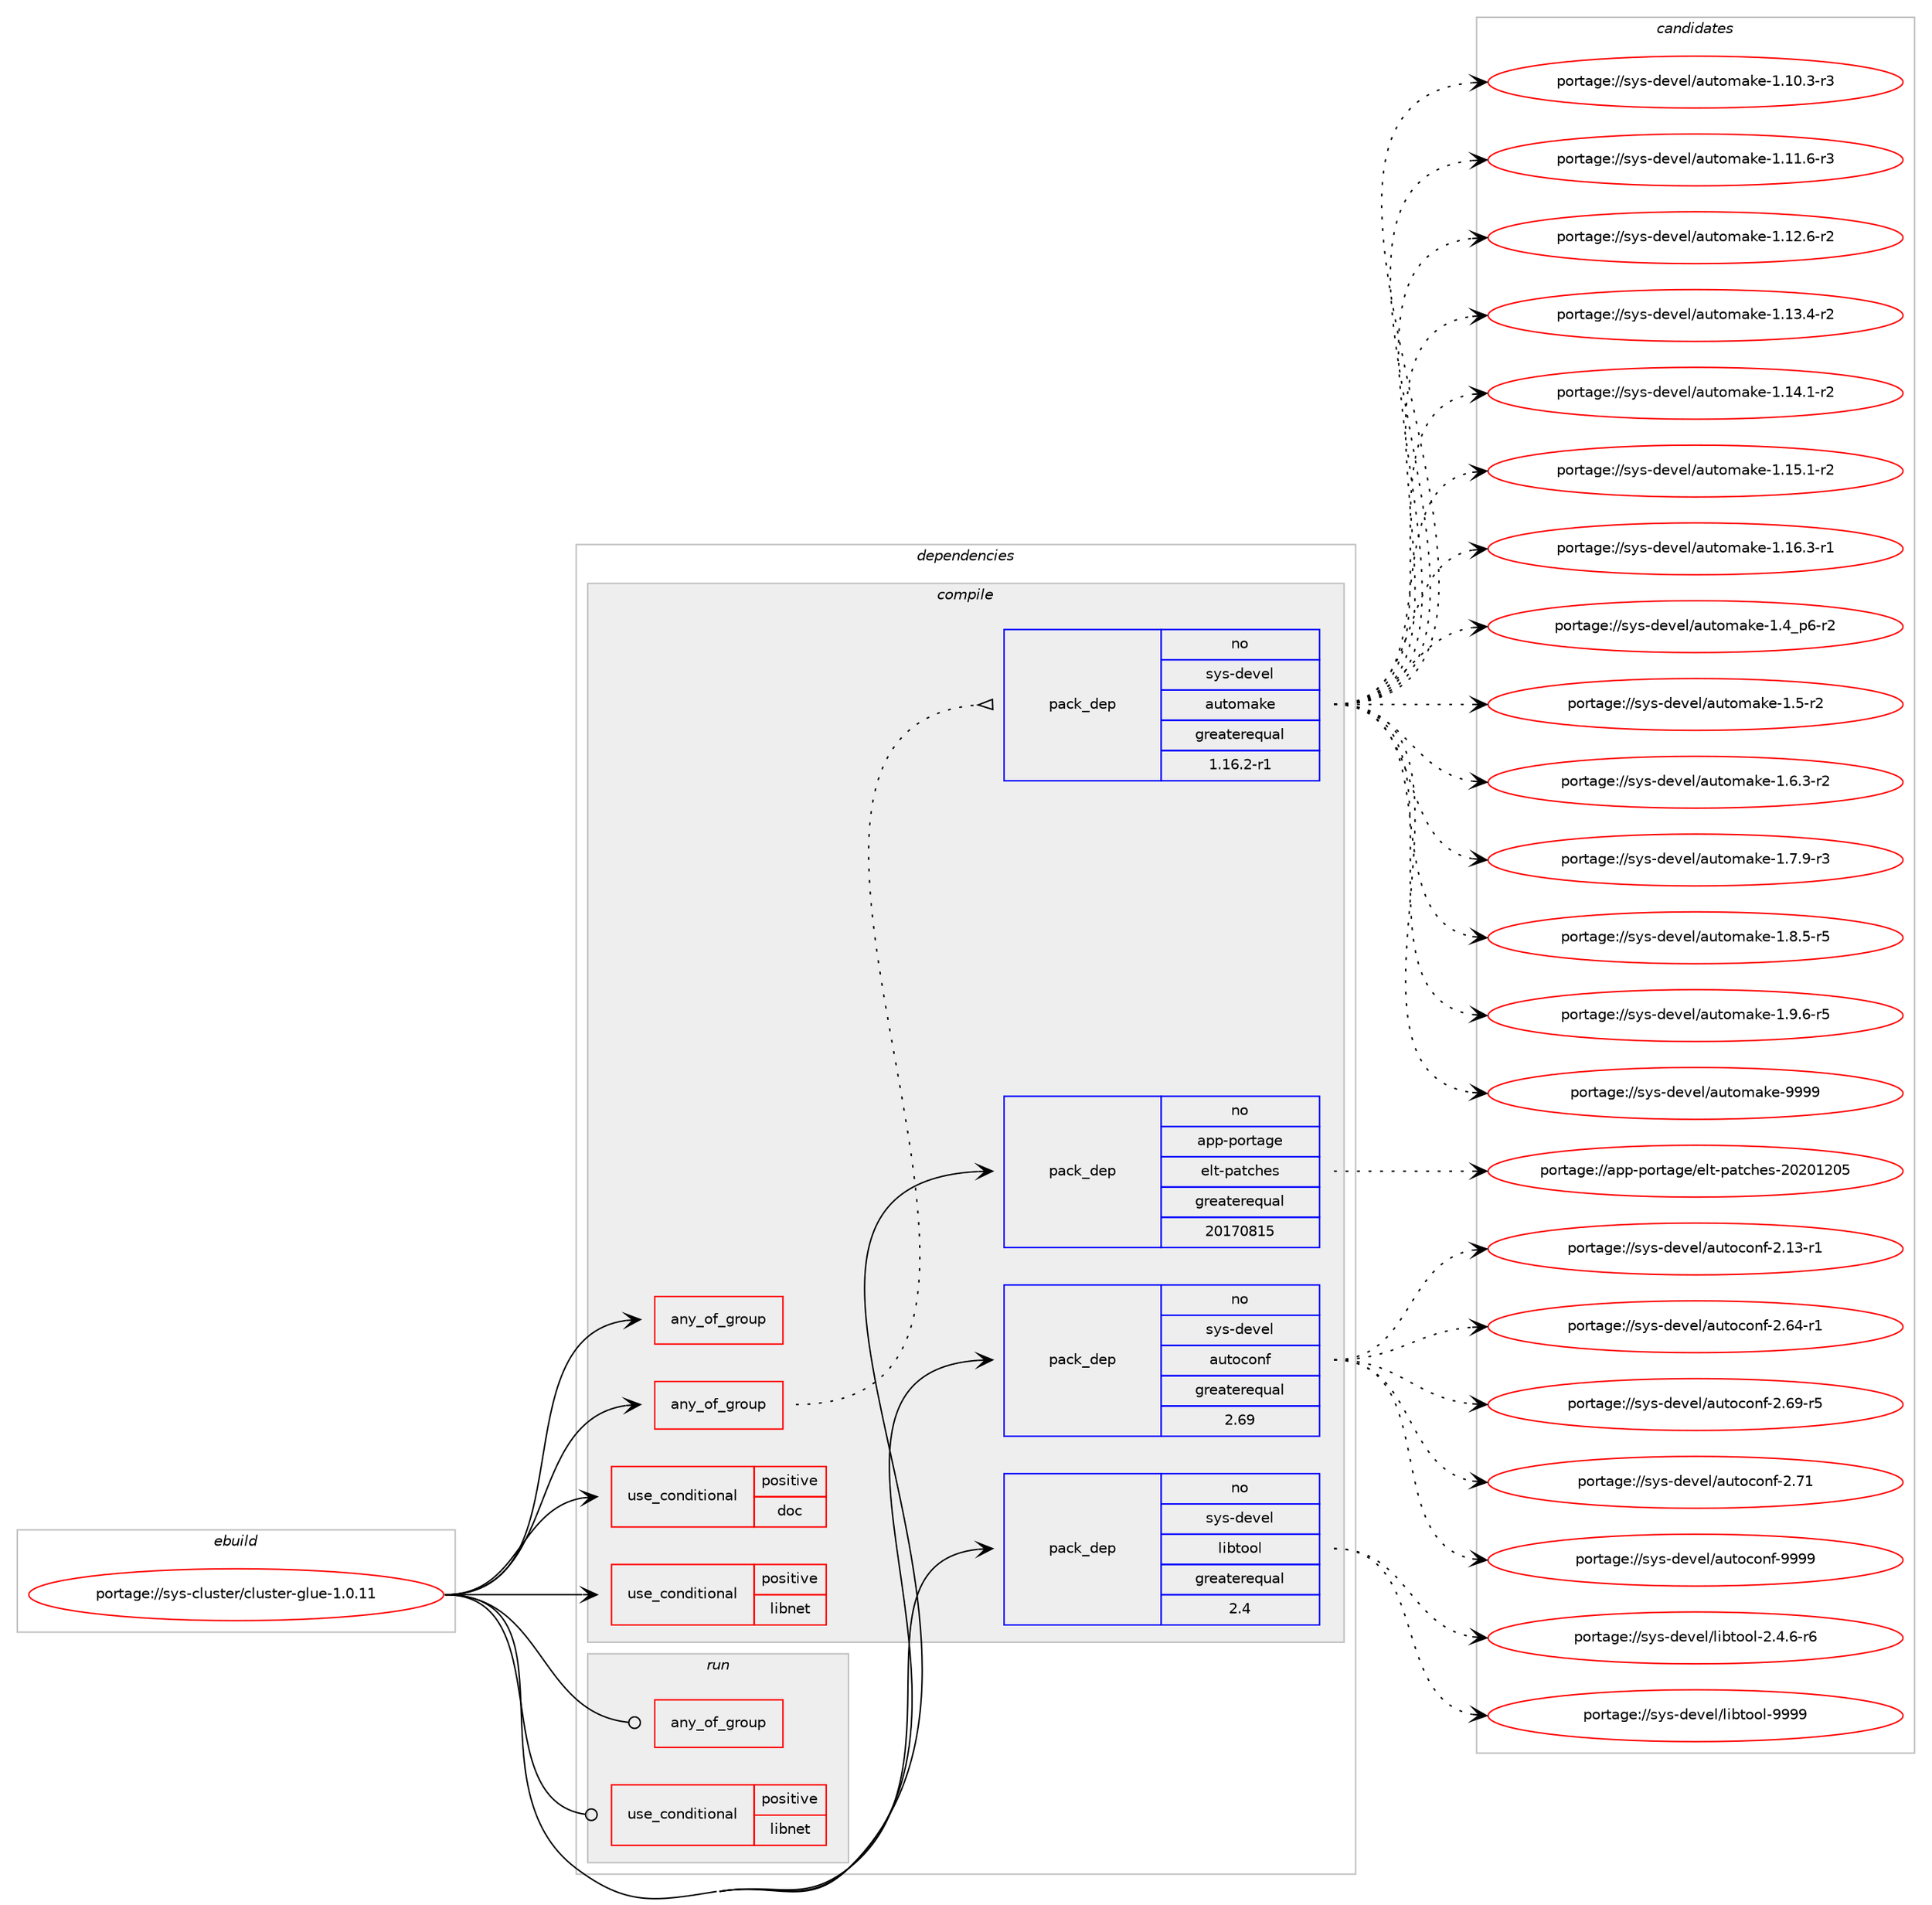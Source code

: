 digraph prolog {

# *************
# Graph options
# *************

newrank=true;
concentrate=true;
compound=true;
graph [rankdir=LR,fontname=Helvetica,fontsize=10,ranksep=1.5];#, ranksep=2.5, nodesep=0.2];
edge  [arrowhead=vee];
node  [fontname=Helvetica,fontsize=10];

# **********
# The ebuild
# **********

subgraph cluster_leftcol {
color=gray;
label=<<i>ebuild</i>>;
id [label="portage://sys-cluster/cluster-glue-1.0.11", color=red, width=4, href="../sys-cluster/cluster-glue-1.0.11.svg"];
}

# ****************
# The dependencies
# ****************

subgraph cluster_midcol {
color=gray;
label=<<i>dependencies</i>>;
subgraph cluster_compile {
fillcolor="#eeeeee";
style=filled;
label=<<i>compile</i>>;
subgraph any9 {
dependency409 [label=<<TABLE BORDER="0" CELLBORDER="1" CELLSPACING="0" CELLPADDING="4"><TR><TD CELLPADDING="10">any_of_group</TD></TR></TABLE>>, shape=none, color=red];# *** BEGIN UNKNOWN DEPENDENCY TYPE (TODO) ***
# dependency409 -> package_dependency(portage://sys-cluster/cluster-glue-1.0.11,install,no,net-misc,netkit-telnetd,none,[,,],[],[])
# *** END UNKNOWN DEPENDENCY TYPE (TODO) ***

# *** BEGIN UNKNOWN DEPENDENCY TYPE (TODO) ***
# dependency409 -> package_dependency(portage://sys-cluster/cluster-glue-1.0.11,install,no,net-misc,telnet-bsd,none,[,,],[],[])
# *** END UNKNOWN DEPENDENCY TYPE (TODO) ***

}
id:e -> dependency409:w [weight=20,style="solid",arrowhead="vee"];
subgraph any10 {
dependency410 [label=<<TABLE BORDER="0" CELLBORDER="1" CELLSPACING="0" CELLPADDING="4"><TR><TD CELLPADDING="10">any_of_group</TD></TR></TABLE>>, shape=none, color=red];subgraph pack216 {
dependency411 [label=<<TABLE BORDER="0" CELLBORDER="1" CELLSPACING="0" CELLPADDING="4" WIDTH="220"><TR><TD ROWSPAN="6" CELLPADDING="30">pack_dep</TD></TR><TR><TD WIDTH="110">no</TD></TR><TR><TD>sys-devel</TD></TR><TR><TD>automake</TD></TR><TR><TD>greaterequal</TD></TR><TR><TD>1.16.2-r1</TD></TR></TABLE>>, shape=none, color=blue];
}
dependency410:e -> dependency411:w [weight=20,style="dotted",arrowhead="oinv"];
}
id:e -> dependency410:w [weight=20,style="solid",arrowhead="vee"];
subgraph cond186 {
dependency412 [label=<<TABLE BORDER="0" CELLBORDER="1" CELLSPACING="0" CELLPADDING="4"><TR><TD ROWSPAN="3" CELLPADDING="10">use_conditional</TD></TR><TR><TD>positive</TD></TR><TR><TD>doc</TD></TR></TABLE>>, shape=none, color=red];
# *** BEGIN UNKNOWN DEPENDENCY TYPE (TODO) ***
# dependency412 -> package_dependency(portage://sys-cluster/cluster-glue-1.0.11,install,no,dev-libs,libxslt,none,[,,],[],[])
# *** END UNKNOWN DEPENDENCY TYPE (TODO) ***

# *** BEGIN UNKNOWN DEPENDENCY TYPE (TODO) ***
# dependency412 -> package_dependency(portage://sys-cluster/cluster-glue-1.0.11,install,no,app-text,docbook-xsl-stylesheets,none,[,,],[],[])
# *** END UNKNOWN DEPENDENCY TYPE (TODO) ***

}
id:e -> dependency412:w [weight=20,style="solid",arrowhead="vee"];
subgraph cond187 {
dependency413 [label=<<TABLE BORDER="0" CELLBORDER="1" CELLSPACING="0" CELLPADDING="4"><TR><TD ROWSPAN="3" CELLPADDING="10">use_conditional</TD></TR><TR><TD>positive</TD></TR><TR><TD>libnet</TD></TR></TABLE>>, shape=none, color=red];
# *** BEGIN UNKNOWN DEPENDENCY TYPE (TODO) ***
# dependency413 -> package_dependency(portage://sys-cluster/cluster-glue-1.0.11,install,no,net-libs,libnet,none,[,,],[slot(1.1)],[])
# *** END UNKNOWN DEPENDENCY TYPE (TODO) ***

}
id:e -> dependency413:w [weight=20,style="solid",arrowhead="vee"];
# *** BEGIN UNKNOWN DEPENDENCY TYPE (TODO) ***
# id -> package_dependency(portage://sys-cluster/cluster-glue-1.0.11,install,no,app-arch,bzip2,none,[,,],[],[])
# *** END UNKNOWN DEPENDENCY TYPE (TODO) ***

subgraph pack217 {
dependency414 [label=<<TABLE BORDER="0" CELLBORDER="1" CELLSPACING="0" CELLPADDING="4" WIDTH="220"><TR><TD ROWSPAN="6" CELLPADDING="30">pack_dep</TD></TR><TR><TD WIDTH="110">no</TD></TR><TR><TD>app-portage</TD></TR><TR><TD>elt-patches</TD></TR><TR><TD>greaterequal</TD></TR><TR><TD>20170815</TD></TR></TABLE>>, shape=none, color=blue];
}
id:e -> dependency414:w [weight=20,style="solid",arrowhead="vee"];
# *** BEGIN UNKNOWN DEPENDENCY TYPE (TODO) ***
# id -> package_dependency(portage://sys-cluster/cluster-glue-1.0.11,install,no,app-text,docbook-xml-dtd,none,[,,],[slot(4.4)],[])
# *** END UNKNOWN DEPENDENCY TYPE (TODO) ***

# *** BEGIN UNKNOWN DEPENDENCY TYPE (TODO) ***
# id -> package_dependency(portage://sys-cluster/cluster-glue-1.0.11,install,no,dev-libs,glib,none,[,,],[slot(2)],[])
# *** END UNKNOWN DEPENDENCY TYPE (TODO) ***

# *** BEGIN UNKNOWN DEPENDENCY TYPE (TODO) ***
# id -> package_dependency(portage://sys-cluster/cluster-glue-1.0.11,install,no,dev-libs,libaio,none,[,,],[],[])
# *** END UNKNOWN DEPENDENCY TYPE (TODO) ***

# *** BEGIN UNKNOWN DEPENDENCY TYPE (TODO) ***
# id -> package_dependency(portage://sys-cluster/cluster-glue-1.0.11,install,no,dev-libs,libxml2,none,[,,],[],[])
# *** END UNKNOWN DEPENDENCY TYPE (TODO) ***

# *** BEGIN UNKNOWN DEPENDENCY TYPE (TODO) ***
# id -> package_dependency(portage://sys-cluster/cluster-glue-1.0.11,install,no,net-misc,curl,none,[,,],[],[])
# *** END UNKNOWN DEPENDENCY TYPE (TODO) ***

# *** BEGIN UNKNOWN DEPENDENCY TYPE (TODO) ***
# id -> package_dependency(portage://sys-cluster/cluster-glue-1.0.11,install,no,net-misc,iputils,none,[,,],[],[])
# *** END UNKNOWN DEPENDENCY TYPE (TODO) ***

subgraph pack218 {
dependency415 [label=<<TABLE BORDER="0" CELLBORDER="1" CELLSPACING="0" CELLPADDING="4" WIDTH="220"><TR><TD ROWSPAN="6" CELLPADDING="30">pack_dep</TD></TR><TR><TD WIDTH="110">no</TD></TR><TR><TD>sys-devel</TD></TR><TR><TD>autoconf</TD></TR><TR><TD>greaterequal</TD></TR><TR><TD>2.69</TD></TR></TABLE>>, shape=none, color=blue];
}
id:e -> dependency415:w [weight=20,style="solid",arrowhead="vee"];
# *** BEGIN UNKNOWN DEPENDENCY TYPE (TODO) ***
# id -> package_dependency(portage://sys-cluster/cluster-glue-1.0.11,install,no,sys-devel,gnuconfig,none,[,,],[],[])
# *** END UNKNOWN DEPENDENCY TYPE (TODO) ***

subgraph pack219 {
dependency416 [label=<<TABLE BORDER="0" CELLBORDER="1" CELLSPACING="0" CELLPADDING="4" WIDTH="220"><TR><TD ROWSPAN="6" CELLPADDING="30">pack_dep</TD></TR><TR><TD WIDTH="110">no</TD></TR><TR><TD>sys-devel</TD></TR><TR><TD>libtool</TD></TR><TR><TD>greaterequal</TD></TR><TR><TD>2.4</TD></TR></TABLE>>, shape=none, color=blue];
}
id:e -> dependency416:w [weight=20,style="solid",arrowhead="vee"];
}
subgraph cluster_compileandrun {
fillcolor="#eeeeee";
style=filled;
label=<<i>compile and run</i>>;
}
subgraph cluster_run {
fillcolor="#eeeeee";
style=filled;
label=<<i>run</i>>;
subgraph any11 {
dependency417 [label=<<TABLE BORDER="0" CELLBORDER="1" CELLSPACING="0" CELLPADDING="4"><TR><TD CELLPADDING="10">any_of_group</TD></TR></TABLE>>, shape=none, color=red];# *** BEGIN UNKNOWN DEPENDENCY TYPE (TODO) ***
# dependency417 -> package_dependency(portage://sys-cluster/cluster-glue-1.0.11,run,no,net-misc,netkit-telnetd,none,[,,],[],[])
# *** END UNKNOWN DEPENDENCY TYPE (TODO) ***

# *** BEGIN UNKNOWN DEPENDENCY TYPE (TODO) ***
# dependency417 -> package_dependency(portage://sys-cluster/cluster-glue-1.0.11,run,no,net-misc,telnet-bsd,none,[,,],[],[])
# *** END UNKNOWN DEPENDENCY TYPE (TODO) ***

}
id:e -> dependency417:w [weight=20,style="solid",arrowhead="odot"];
subgraph cond188 {
dependency418 [label=<<TABLE BORDER="0" CELLBORDER="1" CELLSPACING="0" CELLPADDING="4"><TR><TD ROWSPAN="3" CELLPADDING="10">use_conditional</TD></TR><TR><TD>positive</TD></TR><TR><TD>libnet</TD></TR></TABLE>>, shape=none, color=red];
# *** BEGIN UNKNOWN DEPENDENCY TYPE (TODO) ***
# dependency418 -> package_dependency(portage://sys-cluster/cluster-glue-1.0.11,run,no,net-libs,libnet,none,[,,],[slot(1.1)],[])
# *** END UNKNOWN DEPENDENCY TYPE (TODO) ***

}
id:e -> dependency418:w [weight=20,style="solid",arrowhead="odot"];
# *** BEGIN UNKNOWN DEPENDENCY TYPE (TODO) ***
# id -> package_dependency(portage://sys-cluster/cluster-glue-1.0.11,run,no,app-arch,bzip2,none,[,,],[],[])
# *** END UNKNOWN DEPENDENCY TYPE (TODO) ***

# *** BEGIN UNKNOWN DEPENDENCY TYPE (TODO) ***
# id -> package_dependency(portage://sys-cluster/cluster-glue-1.0.11,run,no,app-text,docbook-xml-dtd,none,[,,],[slot(4.4)],[])
# *** END UNKNOWN DEPENDENCY TYPE (TODO) ***

# *** BEGIN UNKNOWN DEPENDENCY TYPE (TODO) ***
# id -> package_dependency(portage://sys-cluster/cluster-glue-1.0.11,run,no,dev-libs,glib,none,[,,],[slot(2)],[])
# *** END UNKNOWN DEPENDENCY TYPE (TODO) ***

# *** BEGIN UNKNOWN DEPENDENCY TYPE (TODO) ***
# id -> package_dependency(portage://sys-cluster/cluster-glue-1.0.11,run,no,dev-libs,libaio,none,[,,],[],[])
# *** END UNKNOWN DEPENDENCY TYPE (TODO) ***

# *** BEGIN UNKNOWN DEPENDENCY TYPE (TODO) ***
# id -> package_dependency(portage://sys-cluster/cluster-glue-1.0.11,run,no,dev-libs,libxml2,none,[,,],[],[])
# *** END UNKNOWN DEPENDENCY TYPE (TODO) ***

# *** BEGIN UNKNOWN DEPENDENCY TYPE (TODO) ***
# id -> package_dependency(portage://sys-cluster/cluster-glue-1.0.11,run,no,net-misc,curl,none,[,,],[],[])
# *** END UNKNOWN DEPENDENCY TYPE (TODO) ***

# *** BEGIN UNKNOWN DEPENDENCY TYPE (TODO) ***
# id -> package_dependency(portage://sys-cluster/cluster-glue-1.0.11,run,no,net-misc,iputils,none,[,,],[],[])
# *** END UNKNOWN DEPENDENCY TYPE (TODO) ***

}
}

# **************
# The candidates
# **************

subgraph cluster_choices {
rank=same;
color=gray;
label=<<i>candidates</i>>;

subgraph choice216 {
color=black;
nodesep=1;
choice11512111545100101118101108479711711611110997107101454946494846514511451 [label="portage://sys-devel/automake-1.10.3-r3", color=red, width=4,href="../sys-devel/automake-1.10.3-r3.svg"];
choice11512111545100101118101108479711711611110997107101454946494946544511451 [label="portage://sys-devel/automake-1.11.6-r3", color=red, width=4,href="../sys-devel/automake-1.11.6-r3.svg"];
choice11512111545100101118101108479711711611110997107101454946495046544511450 [label="portage://sys-devel/automake-1.12.6-r2", color=red, width=4,href="../sys-devel/automake-1.12.6-r2.svg"];
choice11512111545100101118101108479711711611110997107101454946495146524511450 [label="portage://sys-devel/automake-1.13.4-r2", color=red, width=4,href="../sys-devel/automake-1.13.4-r2.svg"];
choice11512111545100101118101108479711711611110997107101454946495246494511450 [label="portage://sys-devel/automake-1.14.1-r2", color=red, width=4,href="../sys-devel/automake-1.14.1-r2.svg"];
choice11512111545100101118101108479711711611110997107101454946495346494511450 [label="portage://sys-devel/automake-1.15.1-r2", color=red, width=4,href="../sys-devel/automake-1.15.1-r2.svg"];
choice11512111545100101118101108479711711611110997107101454946495446514511449 [label="portage://sys-devel/automake-1.16.3-r1", color=red, width=4,href="../sys-devel/automake-1.16.3-r1.svg"];
choice115121115451001011181011084797117116111109971071014549465295112544511450 [label="portage://sys-devel/automake-1.4_p6-r2", color=red, width=4,href="../sys-devel/automake-1.4_p6-r2.svg"];
choice11512111545100101118101108479711711611110997107101454946534511450 [label="portage://sys-devel/automake-1.5-r2", color=red, width=4,href="../sys-devel/automake-1.5-r2.svg"];
choice115121115451001011181011084797117116111109971071014549465446514511450 [label="portage://sys-devel/automake-1.6.3-r2", color=red, width=4,href="../sys-devel/automake-1.6.3-r2.svg"];
choice115121115451001011181011084797117116111109971071014549465546574511451 [label="portage://sys-devel/automake-1.7.9-r3", color=red, width=4,href="../sys-devel/automake-1.7.9-r3.svg"];
choice115121115451001011181011084797117116111109971071014549465646534511453 [label="portage://sys-devel/automake-1.8.5-r5", color=red, width=4,href="../sys-devel/automake-1.8.5-r5.svg"];
choice115121115451001011181011084797117116111109971071014549465746544511453 [label="portage://sys-devel/automake-1.9.6-r5", color=red, width=4,href="../sys-devel/automake-1.9.6-r5.svg"];
choice115121115451001011181011084797117116111109971071014557575757 [label="portage://sys-devel/automake-9999", color=red, width=4,href="../sys-devel/automake-9999.svg"];
dependency411:e -> choice11512111545100101118101108479711711611110997107101454946494846514511451:w [style=dotted,weight="100"];
dependency411:e -> choice11512111545100101118101108479711711611110997107101454946494946544511451:w [style=dotted,weight="100"];
dependency411:e -> choice11512111545100101118101108479711711611110997107101454946495046544511450:w [style=dotted,weight="100"];
dependency411:e -> choice11512111545100101118101108479711711611110997107101454946495146524511450:w [style=dotted,weight="100"];
dependency411:e -> choice11512111545100101118101108479711711611110997107101454946495246494511450:w [style=dotted,weight="100"];
dependency411:e -> choice11512111545100101118101108479711711611110997107101454946495346494511450:w [style=dotted,weight="100"];
dependency411:e -> choice11512111545100101118101108479711711611110997107101454946495446514511449:w [style=dotted,weight="100"];
dependency411:e -> choice115121115451001011181011084797117116111109971071014549465295112544511450:w [style=dotted,weight="100"];
dependency411:e -> choice11512111545100101118101108479711711611110997107101454946534511450:w [style=dotted,weight="100"];
dependency411:e -> choice115121115451001011181011084797117116111109971071014549465446514511450:w [style=dotted,weight="100"];
dependency411:e -> choice115121115451001011181011084797117116111109971071014549465546574511451:w [style=dotted,weight="100"];
dependency411:e -> choice115121115451001011181011084797117116111109971071014549465646534511453:w [style=dotted,weight="100"];
dependency411:e -> choice115121115451001011181011084797117116111109971071014549465746544511453:w [style=dotted,weight="100"];
dependency411:e -> choice115121115451001011181011084797117116111109971071014557575757:w [style=dotted,weight="100"];
}
subgraph choice217 {
color=black;
nodesep=1;
choice97112112451121111141169710310147101108116451129711699104101115455048504849504853 [label="portage://app-portage/elt-patches-20201205", color=red, width=4,href="../app-portage/elt-patches-20201205.svg"];
dependency414:e -> choice97112112451121111141169710310147101108116451129711699104101115455048504849504853:w [style=dotted,weight="100"];
}
subgraph choice218 {
color=black;
nodesep=1;
choice1151211154510010111810110847971171161119911111010245504649514511449 [label="portage://sys-devel/autoconf-2.13-r1", color=red, width=4,href="../sys-devel/autoconf-2.13-r1.svg"];
choice1151211154510010111810110847971171161119911111010245504654524511449 [label="portage://sys-devel/autoconf-2.64-r1", color=red, width=4,href="../sys-devel/autoconf-2.64-r1.svg"];
choice1151211154510010111810110847971171161119911111010245504654574511453 [label="portage://sys-devel/autoconf-2.69-r5", color=red, width=4,href="../sys-devel/autoconf-2.69-r5.svg"];
choice115121115451001011181011084797117116111991111101024550465549 [label="portage://sys-devel/autoconf-2.71", color=red, width=4,href="../sys-devel/autoconf-2.71.svg"];
choice115121115451001011181011084797117116111991111101024557575757 [label="portage://sys-devel/autoconf-9999", color=red, width=4,href="../sys-devel/autoconf-9999.svg"];
dependency415:e -> choice1151211154510010111810110847971171161119911111010245504649514511449:w [style=dotted,weight="100"];
dependency415:e -> choice1151211154510010111810110847971171161119911111010245504654524511449:w [style=dotted,weight="100"];
dependency415:e -> choice1151211154510010111810110847971171161119911111010245504654574511453:w [style=dotted,weight="100"];
dependency415:e -> choice115121115451001011181011084797117116111991111101024550465549:w [style=dotted,weight="100"];
dependency415:e -> choice115121115451001011181011084797117116111991111101024557575757:w [style=dotted,weight="100"];
}
subgraph choice219 {
color=black;
nodesep=1;
choice1151211154510010111810110847108105981161111111084550465246544511454 [label="portage://sys-devel/libtool-2.4.6-r6", color=red, width=4,href="../sys-devel/libtool-2.4.6-r6.svg"];
choice1151211154510010111810110847108105981161111111084557575757 [label="portage://sys-devel/libtool-9999", color=red, width=4,href="../sys-devel/libtool-9999.svg"];
dependency416:e -> choice1151211154510010111810110847108105981161111111084550465246544511454:w [style=dotted,weight="100"];
dependency416:e -> choice1151211154510010111810110847108105981161111111084557575757:w [style=dotted,weight="100"];
}
}

}
